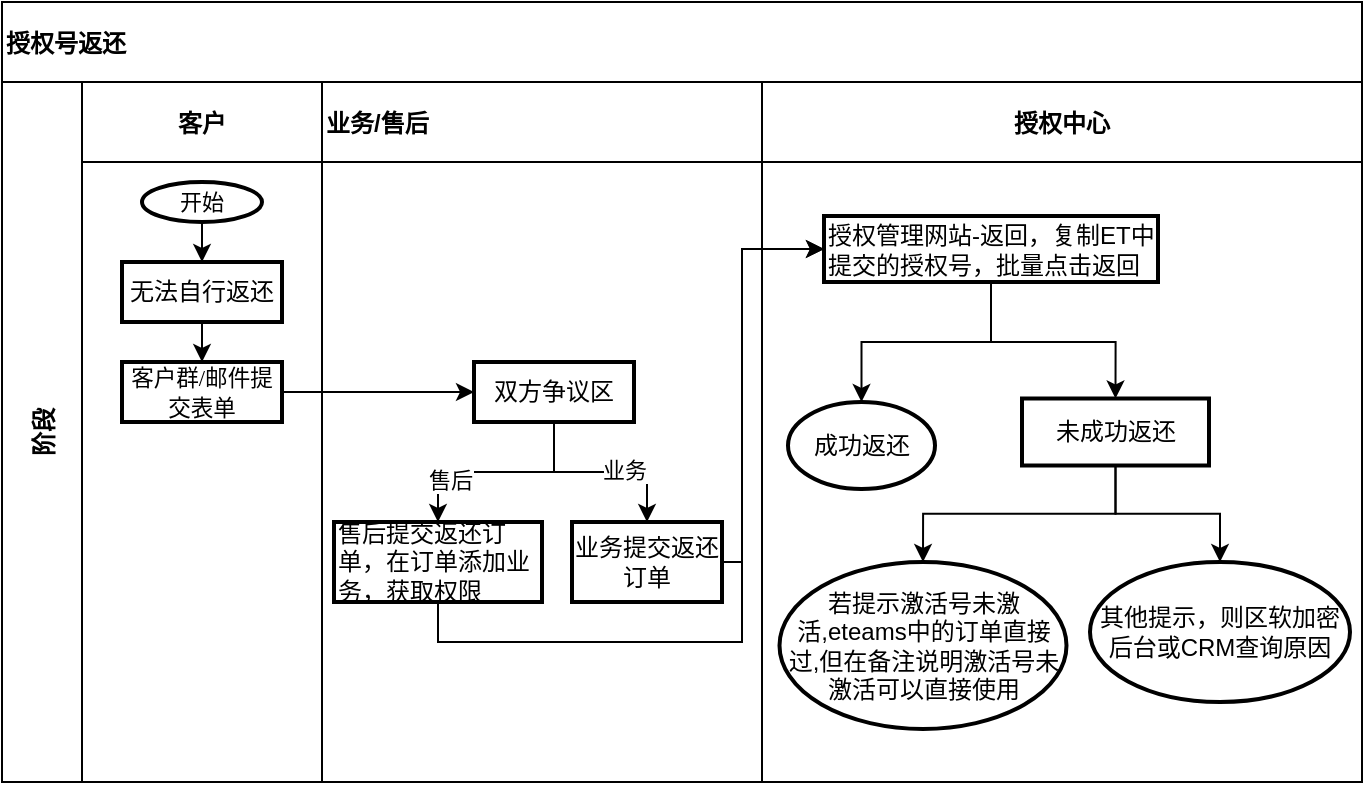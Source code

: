 <mxfile version="20.5.3" type="github">
  <diagram id="5HZ5CuIMRkjazk-nqQIX" name="第 1 页">
    <mxGraphModel dx="1038" dy="539" grid="1" gridSize="10" guides="1" tooltips="1" connect="1" arrows="1" fold="1" page="1" pageScale="1" pageWidth="827" pageHeight="1169" math="0" shadow="0">
      <root>
        <mxCell id="0" />
        <mxCell id="1" parent="0" />
        <mxCell id="ojoMOdqTXlKkM74JouVy-1" value="授权号返还" style="shape=table;childLayout=tableLayout;startSize=40;collapsible=0;recursiveResize=0;expand=0;fontStyle=1;align=left;" parent="1" vertex="1">
          <mxGeometry x="100" y="40" width="680" height="390" as="geometry" />
        </mxCell>
        <mxCell id="ojoMOdqTXlKkM74JouVy-2" value="阶段" style="shape=tableRow;horizontal=0;startSize=40;swimlaneHead=0;swimlaneBody=0;top=0;left=0;bottom=0;right=0;dropTarget=0;fillColor=none;collapsible=0;recursiveResize=0;expand=0;fontStyle=1;" parent="ojoMOdqTXlKkM74JouVy-1" vertex="1">
          <mxGeometry y="40" width="680" height="350" as="geometry" />
        </mxCell>
        <mxCell id="ojoMOdqTXlKkM74JouVy-3" value="客户" style="swimlane;swimlaneHead=0;swimlaneBody=0;fontStyle=0;connectable=0;fillColor=none;startSize=40;collapsible=0;recursiveResize=0;expand=0;fontStyle=1;" parent="ojoMOdqTXlKkM74JouVy-2" vertex="1">
          <mxGeometry x="40" width="120" height="350" as="geometry">
            <mxRectangle width="120" height="350" as="alternateBounds" />
          </mxGeometry>
        </mxCell>
        <mxCell id="_on0lNry1wISj-UQnh7C-11" value="" style="edgeStyle=orthogonalEdgeStyle;rounded=0;orthogonalLoop=1;jettySize=auto;html=1;fontSize=11;" parent="ojoMOdqTXlKkM74JouVy-3" source="_on0lNry1wISj-UQnh7C-9" target="_on0lNry1wISj-UQnh7C-10" edge="1">
          <mxGeometry relative="1" as="geometry" />
        </mxCell>
        <mxCell id="_on0lNry1wISj-UQnh7C-9" value="&lt;font style=&quot;font-size: 11px;&quot;&gt;开始&lt;/font&gt;" style="strokeWidth=2;html=1;shape=mxgraph.flowchart.start_1;whiteSpace=wrap;container=1;" parent="ojoMOdqTXlKkM74JouVy-3" vertex="1">
          <mxGeometry x="30" y="50" width="60" height="20" as="geometry" />
        </mxCell>
        <mxCell id="_on0lNry1wISj-UQnh7C-10" value="无法自行返还" style="whiteSpace=wrap;html=1;strokeWidth=2;aspect=fixed;" parent="ojoMOdqTXlKkM74JouVy-3" vertex="1">
          <mxGeometry x="20" y="90" width="80" height="30" as="geometry" />
        </mxCell>
        <mxCell id="_on0lNry1wISj-UQnh7C-12" value="&lt;span style=&quot;font-family: SimSun; font-size: 11.29px;&quot;&gt;客户群/邮件提交表单&lt;/span&gt;" style="whiteSpace=wrap;html=1;strokeWidth=2;" parent="ojoMOdqTXlKkM74JouVy-3" vertex="1">
          <mxGeometry x="20" y="140" width="80" height="30" as="geometry" />
        </mxCell>
        <mxCell id="_on0lNry1wISj-UQnh7C-13" value="" style="edgeStyle=orthogonalEdgeStyle;rounded=0;orthogonalLoop=1;jettySize=auto;html=1;fontSize=11;" parent="ojoMOdqTXlKkM74JouVy-3" source="_on0lNry1wISj-UQnh7C-10" target="_on0lNry1wISj-UQnh7C-12" edge="1">
          <mxGeometry relative="1" as="geometry" />
        </mxCell>
        <mxCell id="ojoMOdqTXlKkM74JouVy-4" value="业务/售后" style="swimlane;swimlaneHead=0;swimlaneBody=0;fontStyle=0;connectable=0;fillColor=none;startSize=40;collapsible=0;recursiveResize=0;expand=0;fontStyle=1;align=left;" parent="ojoMOdqTXlKkM74JouVy-2" vertex="1">
          <mxGeometry x="160" width="220" height="350" as="geometry">
            <mxRectangle width="220" height="350" as="alternateBounds" />
          </mxGeometry>
        </mxCell>
        <mxCell id="_on0lNry1wISj-UQnh7C-18" value="" style="edgeStyle=orthogonalEdgeStyle;rounded=0;orthogonalLoop=1;jettySize=auto;html=1;fontSize=11;" parent="ojoMOdqTXlKkM74JouVy-4" source="_on0lNry1wISj-UQnh7C-15" target="_on0lNry1wISj-UQnh7C-17" edge="1">
          <mxGeometry relative="1" as="geometry" />
        </mxCell>
        <mxCell id="_on0lNry1wISj-UQnh7C-22" value="售后" style="edgeLabel;html=1;align=center;verticalAlign=middle;resizable=0;points=[];fontSize=11;" parent="_on0lNry1wISj-UQnh7C-18" vertex="1" connectable="0">
          <mxGeometry x="-0.235" y="4" relative="1" as="geometry">
            <mxPoint x="-36" as="offset" />
          </mxGeometry>
        </mxCell>
        <mxCell id="_on0lNry1wISj-UQnh7C-15" value="双方争议区" style="whiteSpace=wrap;html=1;strokeWidth=2;" parent="ojoMOdqTXlKkM74JouVy-4" vertex="1">
          <mxGeometry x="76" y="140" width="80" height="30" as="geometry" />
        </mxCell>
        <mxCell id="_on0lNry1wISj-UQnh7C-17" value="售后提交返还订单，在订单添加业务，获取权限" style="whiteSpace=wrap;html=1;strokeWidth=2;align=left;" parent="ojoMOdqTXlKkM74JouVy-4" vertex="1">
          <mxGeometry x="6" y="220" width="104" height="40" as="geometry" />
        </mxCell>
        <mxCell id="_on0lNry1wISj-UQnh7C-19" value="业务提交返还订单" style="whiteSpace=wrap;html=1;strokeWidth=2;" parent="ojoMOdqTXlKkM74JouVy-4" vertex="1">
          <mxGeometry x="125" y="220" width="75" height="40" as="geometry" />
        </mxCell>
        <mxCell id="_on0lNry1wISj-UQnh7C-20" value="" style="edgeStyle=orthogonalEdgeStyle;rounded=0;orthogonalLoop=1;jettySize=auto;html=1;fontSize=11;" parent="ojoMOdqTXlKkM74JouVy-4" source="_on0lNry1wISj-UQnh7C-15" target="_on0lNry1wISj-UQnh7C-19" edge="1">
          <mxGeometry relative="1" as="geometry" />
        </mxCell>
        <mxCell id="_on0lNry1wISj-UQnh7C-23" value="业务" style="edgeLabel;html=1;align=center;verticalAlign=middle;resizable=0;points=[];fontSize=11;" parent="_on0lNry1wISj-UQnh7C-20" vertex="1" connectable="0">
          <mxGeometry x="0.235" y="1" relative="1" as="geometry">
            <mxPoint as="offset" />
          </mxGeometry>
        </mxCell>
        <mxCell id="ojoMOdqTXlKkM74JouVy-5" value="授权中心" style="swimlane;swimlaneHead=0;swimlaneBody=0;fontStyle=0;connectable=0;fillColor=none;startSize=40;collapsible=0;recursiveResize=0;expand=0;fontStyle=1;" parent="ojoMOdqTXlKkM74JouVy-2" vertex="1">
          <mxGeometry x="380" width="300" height="350" as="geometry">
            <mxRectangle width="300" height="350" as="alternateBounds" />
          </mxGeometry>
        </mxCell>
        <mxCell id="9RPRu_aYc1uXkaKKl3YU-2" style="edgeStyle=orthogonalEdgeStyle;rounded=0;orthogonalLoop=1;jettySize=auto;html=1;exitX=0.5;exitY=1;exitDx=0;exitDy=0;entryX=0.5;entryY=0;entryDx=0;entryDy=0;" edge="1" parent="ojoMOdqTXlKkM74JouVy-5" source="_on0lNry1wISj-UQnh7C-24" target="_on0lNry1wISj-UQnh7C-35">
          <mxGeometry relative="1" as="geometry">
            <Array as="points">
              <mxPoint x="115" y="130" />
              <mxPoint x="177" y="130" />
            </Array>
          </mxGeometry>
        </mxCell>
        <mxCell id="_on0lNry1wISj-UQnh7C-24" value="授权管理网站-返回，复制ET中提交的授权号，批量点击返回" style="whiteSpace=wrap;html=1;align=left;strokeWidth=2;" parent="ojoMOdqTXlKkM74JouVy-5" vertex="1">
          <mxGeometry x="31" y="67" width="167" height="33" as="geometry" />
        </mxCell>
        <mxCell id="_on0lNry1wISj-UQnh7C-31" value="成功返还" style="ellipse;whiteSpace=wrap;html=1;align=center;strokeWidth=2;" parent="ojoMOdqTXlKkM74JouVy-5" vertex="1">
          <mxGeometry x="13" y="160" width="73.5" height="43.5" as="geometry" />
        </mxCell>
        <mxCell id="_on0lNry1wISj-UQnh7C-32" value="" style="edgeStyle=orthogonalEdgeStyle;rounded=0;orthogonalLoop=1;jettySize=auto;html=1;fontSize=11;" parent="ojoMOdqTXlKkM74JouVy-5" source="_on0lNry1wISj-UQnh7C-24" target="_on0lNry1wISj-UQnh7C-31" edge="1">
          <mxGeometry relative="1" as="geometry" />
        </mxCell>
        <mxCell id="_on0lNry1wISj-UQnh7C-33" value="&lt;div style=&quot;&quot;&gt;&lt;span style=&quot;background-color: initial;&quot;&gt;若提示激活号未激活&lt;/span&gt;&lt;span style=&quot;background-color: initial;&quot; lang=&quot;EN-US&quot;&gt;,eteams&lt;/span&gt;&lt;span style=&quot;background-color: initial;&quot;&gt;中的订单直接过&lt;/span&gt;&lt;span style=&quot;background-color: initial;&quot; lang=&quot;EN-US&quot;&gt;,&lt;/span&gt;&lt;span style=&quot;background-color: initial;&quot;&gt;但在备注说明激活号未激活可以直接使用&lt;/span&gt;&lt;/div&gt;" style="ellipse;whiteSpace=wrap;html=1;align=center;strokeWidth=2;" parent="ojoMOdqTXlKkM74JouVy-5" vertex="1">
          <mxGeometry x="8.75" y="240" width="143.5" height="83.5" as="geometry" />
        </mxCell>
        <mxCell id="_on0lNry1wISj-UQnh7C-37" value="" style="edgeStyle=orthogonalEdgeStyle;rounded=0;orthogonalLoop=1;jettySize=auto;html=1;fontSize=11;" parent="ojoMOdqTXlKkM74JouVy-5" source="_on0lNry1wISj-UQnh7C-35" target="_on0lNry1wISj-UQnh7C-33" edge="1">
          <mxGeometry relative="1" as="geometry" />
        </mxCell>
        <mxCell id="_on0lNry1wISj-UQnh7C-35" value="未成功返还" style="whiteSpace=wrap;html=1;align=center;strokeWidth=2;" parent="ojoMOdqTXlKkM74JouVy-5" vertex="1">
          <mxGeometry x="130" y="158.25" width="93.5" height="33.5" as="geometry" />
        </mxCell>
        <mxCell id="_on0lNry1wISj-UQnh7C-38" value="其他提示，则区软加密后台或CRM查询原因" style="ellipse;whiteSpace=wrap;html=1;align=center;strokeWidth=2;" parent="ojoMOdqTXlKkM74JouVy-5" vertex="1">
          <mxGeometry x="164" y="240" width="130" height="70" as="geometry" />
        </mxCell>
        <mxCell id="_on0lNry1wISj-UQnh7C-39" value="" style="edgeStyle=orthogonalEdgeStyle;rounded=0;orthogonalLoop=1;jettySize=auto;html=1;fontSize=11;" parent="ojoMOdqTXlKkM74JouVy-5" source="_on0lNry1wISj-UQnh7C-35" target="_on0lNry1wISj-UQnh7C-38" edge="1">
          <mxGeometry relative="1" as="geometry" />
        </mxCell>
        <mxCell id="_on0lNry1wISj-UQnh7C-16" value="" style="edgeStyle=orthogonalEdgeStyle;rounded=0;orthogonalLoop=1;jettySize=auto;html=1;fontSize=11;" parent="ojoMOdqTXlKkM74JouVy-2" source="_on0lNry1wISj-UQnh7C-12" target="_on0lNry1wISj-UQnh7C-15" edge="1">
          <mxGeometry relative="1" as="geometry" />
        </mxCell>
        <mxCell id="_on0lNry1wISj-UQnh7C-25" value="" style="edgeStyle=orthogonalEdgeStyle;rounded=0;orthogonalLoop=1;jettySize=auto;html=1;fontSize=11;exitX=0.5;exitY=1;exitDx=0;exitDy=0;entryX=0;entryY=0.5;entryDx=0;entryDy=0;" parent="ojoMOdqTXlKkM74JouVy-2" source="_on0lNry1wISj-UQnh7C-17" target="_on0lNry1wISj-UQnh7C-24" edge="1">
          <mxGeometry relative="1" as="geometry">
            <Array as="points">
              <mxPoint x="218" y="280" />
              <mxPoint x="370" y="280" />
              <mxPoint x="370" y="84" />
            </Array>
          </mxGeometry>
        </mxCell>
        <mxCell id="_on0lNry1wISj-UQnh7C-28" style="edgeStyle=orthogonalEdgeStyle;rounded=0;orthogonalLoop=1;jettySize=auto;html=1;exitX=1;exitY=0.5;exitDx=0;exitDy=0;entryX=0;entryY=0.5;entryDx=0;entryDy=0;fontSize=11;" parent="ojoMOdqTXlKkM74JouVy-2" source="_on0lNry1wISj-UQnh7C-19" target="_on0lNry1wISj-UQnh7C-24" edge="1">
          <mxGeometry relative="1" as="geometry">
            <Array as="points">
              <mxPoint x="370" y="240" />
              <mxPoint x="370" y="84" />
            </Array>
          </mxGeometry>
        </mxCell>
      </root>
    </mxGraphModel>
  </diagram>
</mxfile>
